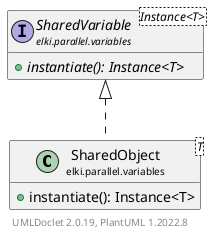 @startuml
    remove .*\.(Instance|Par|Parameterizer|Factory)$
    set namespaceSeparator none
    hide empty fields
    hide empty methods

    class "<size:14>SharedObject\n<size:10>elki.parallel.variables" as elki.parallel.variables.SharedObject<T> [[SharedObject.html]] {
        +instantiate(): Instance<T>
    }

    interface "<size:14>SharedVariable\n<size:10>elki.parallel.variables" as elki.parallel.variables.SharedVariable<Instance<T>> [[SharedVariable.html]] {
        {abstract} +instantiate(): Instance<T>
    }
    class "<size:14>SharedObject.Instance\n<size:10>elki.parallel.variables" as elki.parallel.variables.SharedObject.Instance<T> [[SharedObject.Instance.html]]

    elki.parallel.variables.SharedVariable <|.. elki.parallel.variables.SharedObject
    elki.parallel.variables.SharedObject +-- elki.parallel.variables.SharedObject.Instance

    center footer UMLDoclet 2.0.19, PlantUML 1.2022.8
@enduml
